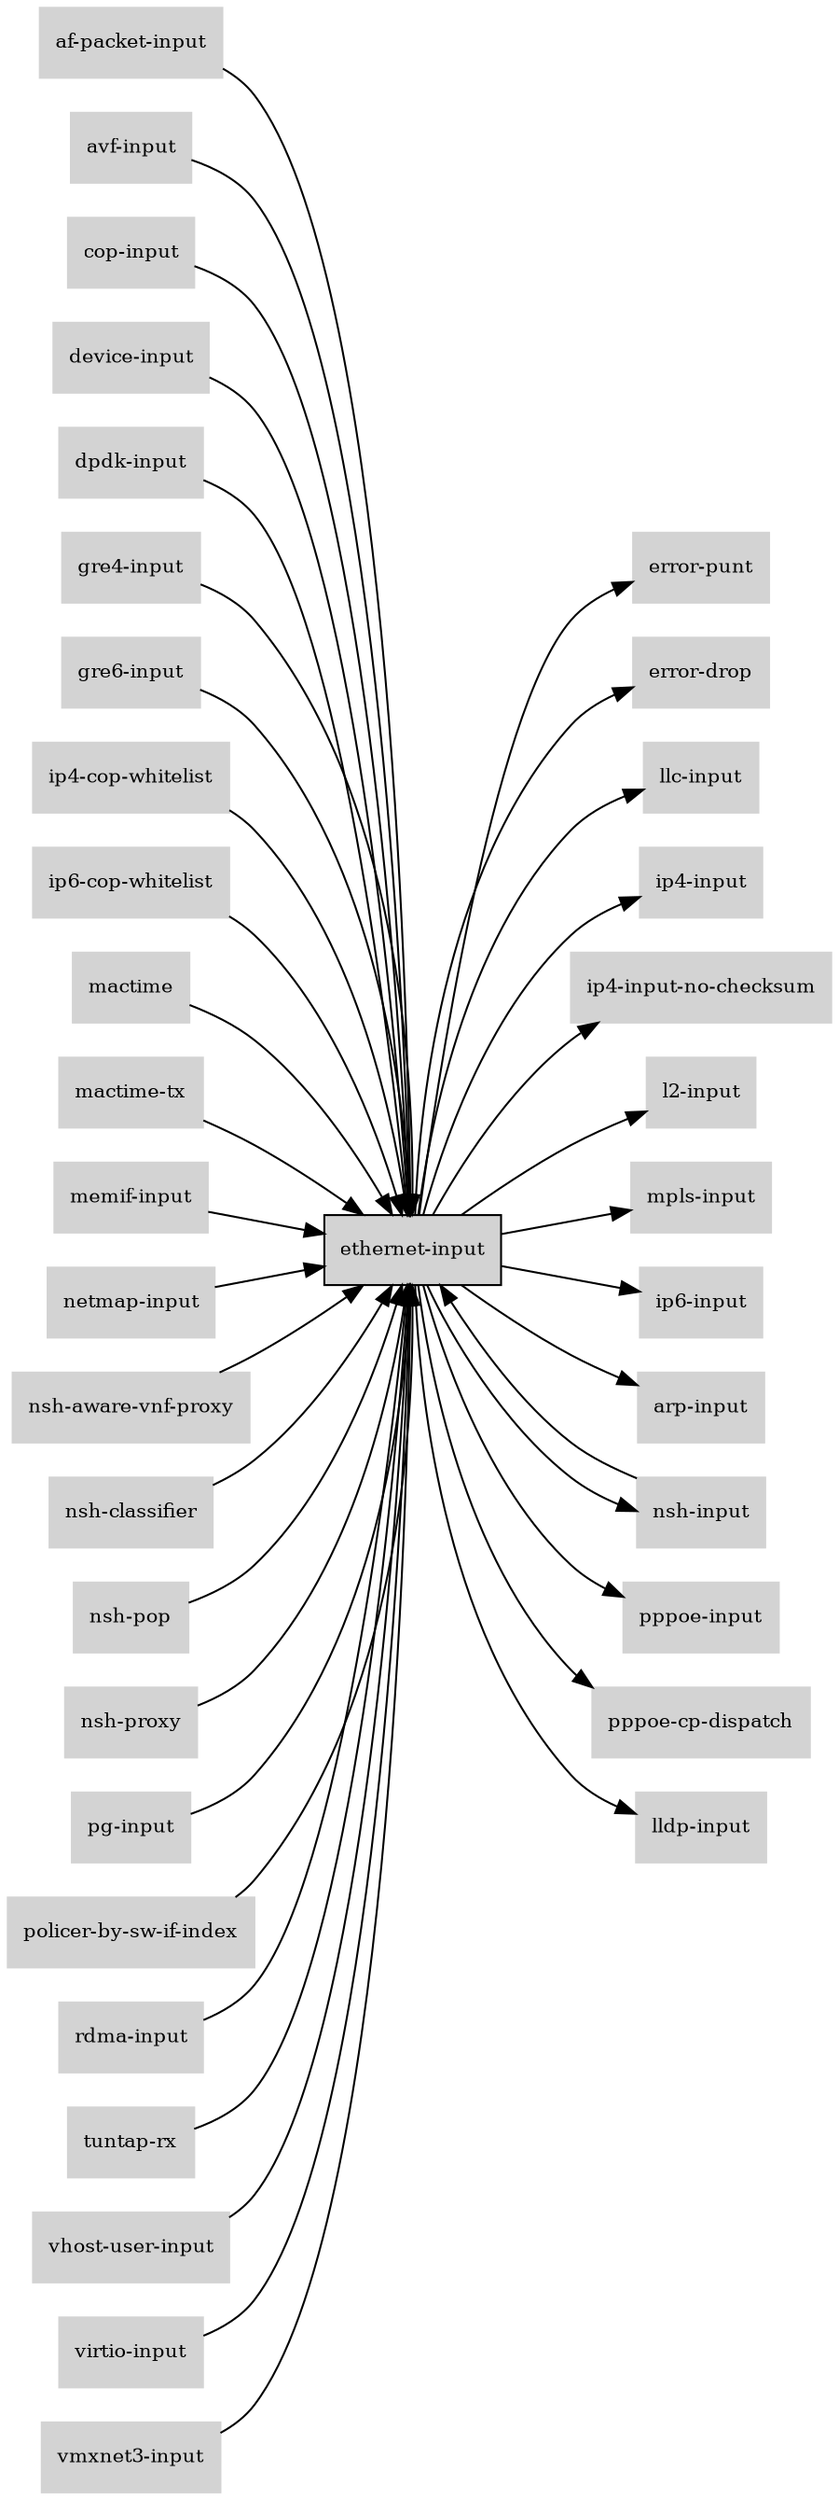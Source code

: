 digraph "ethernet_input_subgraph" {
  rankdir=LR;
  node [shape=box, style=filled, fontsize=10, color=lightgray, fontcolor=black, fillcolor=lightgray];
  "ethernet-input" [color=black, fontcolor=black, fillcolor=lightgray];
  edge [fontsize=8];
  "af-packet-input" -> "ethernet-input";
  "avf-input" -> "ethernet-input";
  "cop-input" -> "ethernet-input";
  "device-input" -> "ethernet-input";
  "dpdk-input" -> "ethernet-input";
  "ethernet-input" -> "error-punt";
  "ethernet-input" -> "error-drop";
  "ethernet-input" -> "llc-input";
  "ethernet-input" -> "ip4-input";
  "ethernet-input" -> "ip4-input-no-checksum";
  "ethernet-input" -> "l2-input";
  "ethernet-input" -> "mpls-input";
  "ethernet-input" -> "ip6-input";
  "ethernet-input" -> "arp-input";
  "ethernet-input" -> "nsh-input";
  "ethernet-input" -> "pppoe-input";
  "ethernet-input" -> "pppoe-cp-dispatch";
  "ethernet-input" -> "lldp-input";
  "gre4-input" -> "ethernet-input";
  "gre6-input" -> "ethernet-input";
  "ip4-cop-whitelist" -> "ethernet-input";
  "ip6-cop-whitelist" -> "ethernet-input";
  "mactime" -> "ethernet-input";
  "mactime-tx" -> "ethernet-input";
  "memif-input" -> "ethernet-input";
  "netmap-input" -> "ethernet-input";
  "nsh-aware-vnf-proxy" -> "ethernet-input";
  "nsh-classifier" -> "ethernet-input";
  "nsh-input" -> "ethernet-input";
  "nsh-pop" -> "ethernet-input";
  "nsh-proxy" -> "ethernet-input";
  "pg-input" -> "ethernet-input";
  "policer-by-sw-if-index" -> "ethernet-input";
  "rdma-input" -> "ethernet-input";
  "tuntap-rx" -> "ethernet-input";
  "vhost-user-input" -> "ethernet-input";
  "virtio-input" -> "ethernet-input";
  "vmxnet3-input" -> "ethernet-input";
}
